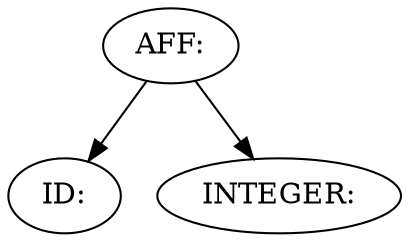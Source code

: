 digraph ArbreSyntAbstr {2 [label="AFF:"];
0 [label="ID:"];
2 -> 0 [label=""];
1 [label="INTEGER:"];
2 -> 1 [label=""];
}